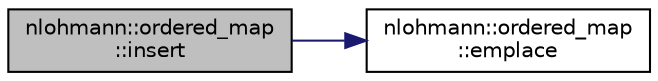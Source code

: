 digraph "nlohmann::ordered_map::insert"
{
 // LATEX_PDF_SIZE
  edge [fontname="Helvetica",fontsize="10",labelfontname="Helvetica",labelfontsize="10"];
  node [fontname="Helvetica",fontsize="10",shape=record];
  rankdir="LR";
  Node1 [label="nlohmann::ordered_map\l::insert",height=0.2,width=0.4,color="black", fillcolor="grey75", style="filled", fontcolor="black",tooltip=" "];
  Node1 -> Node2 [color="midnightblue",fontsize="10",style="solid"];
  Node2 [label="nlohmann::ordered_map\l::emplace",height=0.2,width=0.4,color="black", fillcolor="white", style="filled",URL="$structnlohmann_1_1ordered__map.html#a38834c948b844033caa7d5c76fee5866",tooltip=" "];
}
